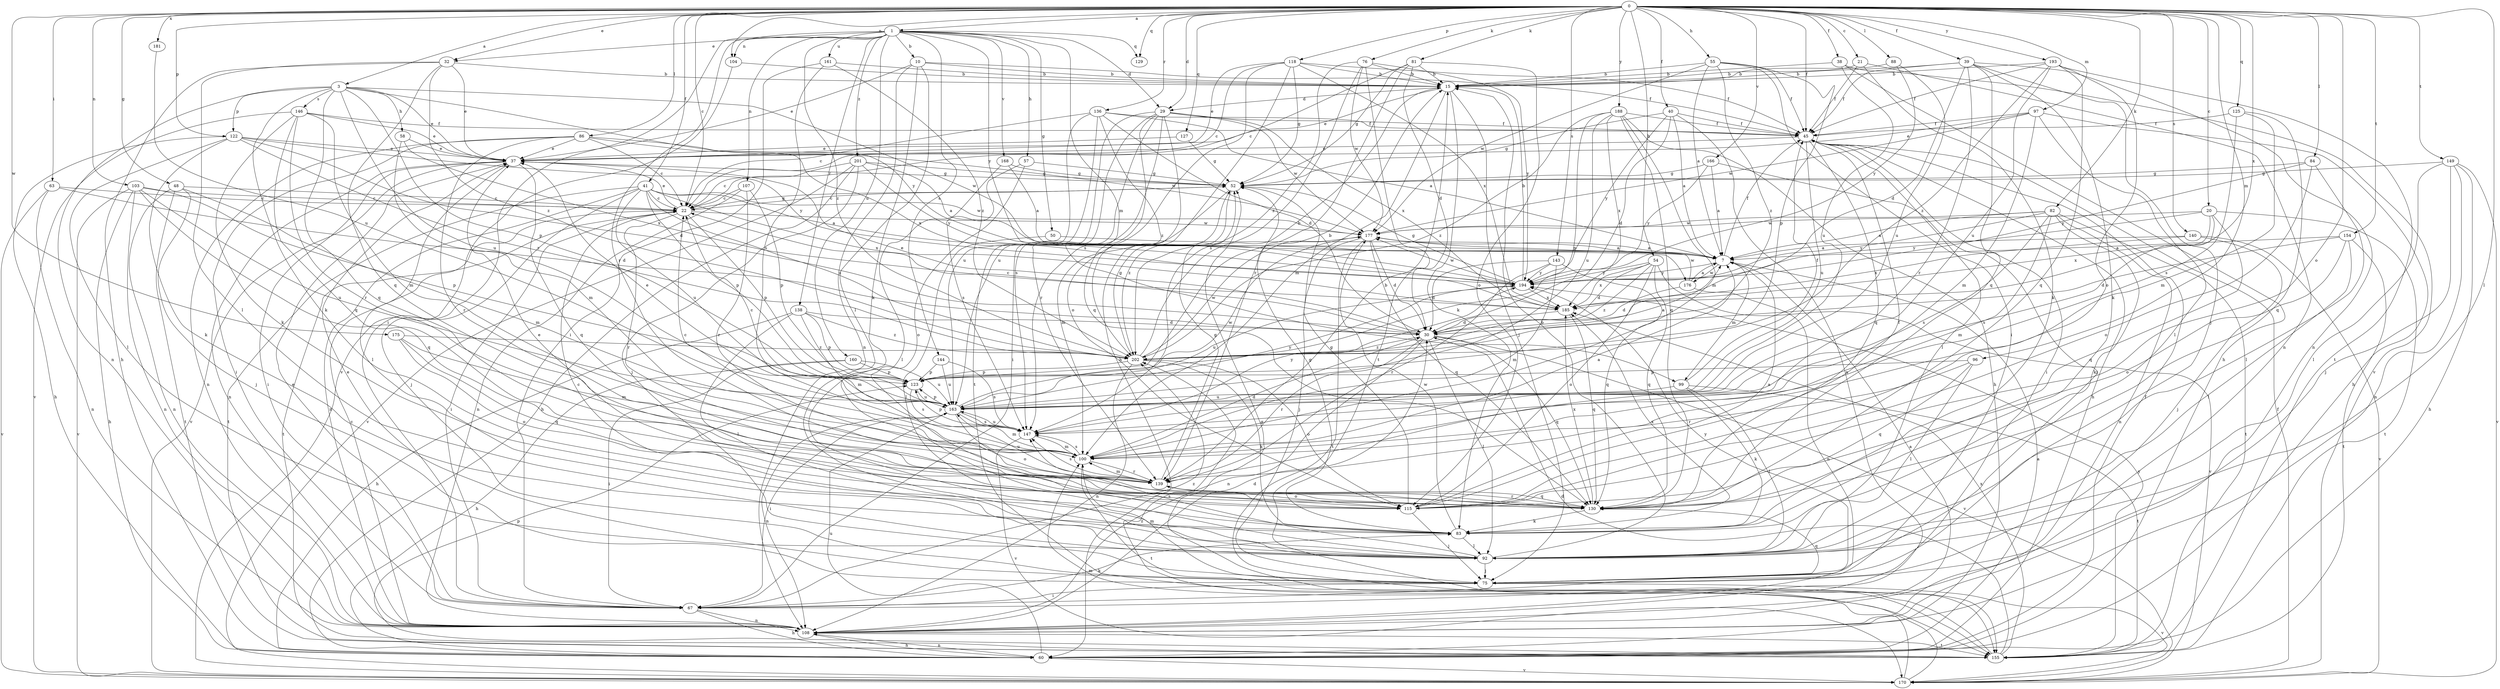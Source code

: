 strict digraph  {
0;
1;
3;
7;
10;
15;
20;
21;
22;
29;
30;
32;
37;
38;
39;
40;
41;
45;
48;
50;
52;
54;
55;
57;
58;
60;
63;
67;
75;
76;
81;
82;
83;
84;
86;
88;
92;
96;
97;
99;
100;
103;
104;
107;
108;
115;
118;
122;
123;
125;
127;
129;
130;
136;
138;
139;
140;
143;
144;
146;
147;
149;
154;
155;
160;
161;
163;
166;
168;
170;
175;
176;
177;
181;
185;
188;
193;
194;
201;
202;
0 -> 1  [label=a];
0 -> 3  [label=a];
0 -> 20  [label=c];
0 -> 21  [label=c];
0 -> 22  [label=c];
0 -> 29  [label=d];
0 -> 32  [label=e];
0 -> 38  [label=f];
0 -> 39  [label=f];
0 -> 40  [label=f];
0 -> 41  [label=f];
0 -> 45  [label=f];
0 -> 48  [label=g];
0 -> 54  [label=h];
0 -> 55  [label=h];
0 -> 63  [label=i];
0 -> 76  [label=k];
0 -> 81  [label=k];
0 -> 82  [label=k];
0 -> 84  [label=l];
0 -> 86  [label=l];
0 -> 88  [label=l];
0 -> 92  [label=l];
0 -> 96  [label=m];
0 -> 97  [label=m];
0 -> 103  [label=n];
0 -> 104  [label=n];
0 -> 115  [label=o];
0 -> 118  [label=p];
0 -> 122  [label=p];
0 -> 125  [label=q];
0 -> 127  [label=q];
0 -> 129  [label=q];
0 -> 136  [label=r];
0 -> 140  [label=s];
0 -> 143  [label=s];
0 -> 149  [label=t];
0 -> 154  [label=t];
0 -> 166  [label=v];
0 -> 175  [label=w];
0 -> 181  [label=x];
0 -> 185  [label=x];
0 -> 188  [label=y];
0 -> 193  [label=y];
1 -> 10  [label=b];
1 -> 29  [label=d];
1 -> 32  [label=e];
1 -> 50  [label=g];
1 -> 57  [label=h];
1 -> 67  [label=i];
1 -> 99  [label=m];
1 -> 104  [label=n];
1 -> 107  [label=n];
1 -> 129  [label=q];
1 -> 138  [label=r];
1 -> 139  [label=r];
1 -> 144  [label=s];
1 -> 160  [label=u];
1 -> 161  [label=u];
1 -> 168  [label=v];
1 -> 194  [label=y];
1 -> 201  [label=z];
1 -> 202  [label=z];
3 -> 37  [label=e];
3 -> 58  [label=h];
3 -> 83  [label=k];
3 -> 108  [label=n];
3 -> 122  [label=p];
3 -> 123  [label=p];
3 -> 130  [label=q];
3 -> 146  [label=s];
3 -> 163  [label=u];
3 -> 176  [label=w];
3 -> 194  [label=y];
7 -> 45  [label=f];
7 -> 99  [label=m];
7 -> 176  [label=w];
7 -> 194  [label=y];
10 -> 15  [label=b];
10 -> 37  [label=e];
10 -> 45  [label=f];
10 -> 83  [label=k];
10 -> 92  [label=l];
10 -> 108  [label=n];
15 -> 29  [label=d];
15 -> 37  [label=e];
15 -> 75  [label=j];
15 -> 83  [label=k];
15 -> 100  [label=m];
20 -> 130  [label=q];
20 -> 147  [label=s];
20 -> 155  [label=t];
20 -> 177  [label=w];
20 -> 185  [label=x];
20 -> 194  [label=y];
21 -> 15  [label=b];
21 -> 45  [label=f];
21 -> 83  [label=k];
21 -> 108  [label=n];
22 -> 37  [label=e];
22 -> 52  [label=g];
22 -> 67  [label=i];
22 -> 123  [label=p];
22 -> 139  [label=r];
22 -> 155  [label=t];
22 -> 177  [label=w];
29 -> 45  [label=f];
29 -> 67  [label=i];
29 -> 115  [label=o];
29 -> 130  [label=q];
29 -> 139  [label=r];
29 -> 147  [label=s];
29 -> 163  [label=u];
29 -> 177  [label=w];
29 -> 185  [label=x];
30 -> 22  [label=c];
30 -> 37  [label=e];
30 -> 92  [label=l];
30 -> 108  [label=n];
30 -> 130  [label=q];
30 -> 139  [label=r];
30 -> 170  [label=v];
30 -> 202  [label=z];
32 -> 15  [label=b];
32 -> 37  [label=e];
32 -> 60  [label=h];
32 -> 92  [label=l];
32 -> 130  [label=q];
32 -> 202  [label=z];
37 -> 52  [label=g];
37 -> 67  [label=i];
37 -> 92  [label=l];
37 -> 108  [label=n];
37 -> 130  [label=q];
37 -> 170  [label=v];
38 -> 15  [label=b];
38 -> 60  [label=h];
38 -> 163  [label=u];
38 -> 170  [label=v];
39 -> 15  [label=b];
39 -> 30  [label=d];
39 -> 45  [label=f];
39 -> 75  [label=j];
39 -> 83  [label=k];
39 -> 108  [label=n];
39 -> 130  [label=q];
39 -> 139  [label=r];
40 -> 7  [label=a];
40 -> 30  [label=d];
40 -> 45  [label=f];
40 -> 52  [label=g];
40 -> 108  [label=n];
40 -> 194  [label=y];
41 -> 7  [label=a];
41 -> 22  [label=c];
41 -> 75  [label=j];
41 -> 108  [label=n];
41 -> 123  [label=p];
41 -> 155  [label=t];
41 -> 163  [label=u];
41 -> 177  [label=w];
41 -> 185  [label=x];
41 -> 202  [label=z];
45 -> 37  [label=e];
45 -> 60  [label=h];
45 -> 67  [label=i];
45 -> 92  [label=l];
45 -> 130  [label=q];
45 -> 163  [label=u];
48 -> 22  [label=c];
48 -> 75  [label=j];
48 -> 100  [label=m];
48 -> 108  [label=n];
48 -> 155  [label=t];
50 -> 7  [label=a];
50 -> 92  [label=l];
52 -> 22  [label=c];
52 -> 100  [label=m];
52 -> 202  [label=z];
54 -> 30  [label=d];
54 -> 115  [label=o];
54 -> 130  [label=q];
54 -> 170  [label=v];
54 -> 185  [label=x];
54 -> 194  [label=y];
54 -> 202  [label=z];
55 -> 7  [label=a];
55 -> 15  [label=b];
55 -> 45  [label=f];
55 -> 67  [label=i];
55 -> 123  [label=p];
55 -> 177  [label=w];
55 -> 202  [label=z];
57 -> 52  [label=g];
57 -> 115  [label=o];
57 -> 147  [label=s];
58 -> 37  [label=e];
58 -> 100  [label=m];
58 -> 185  [label=x];
60 -> 7  [label=a];
60 -> 45  [label=f];
60 -> 108  [label=n];
60 -> 163  [label=u];
60 -> 170  [label=v];
63 -> 22  [label=c];
63 -> 30  [label=d];
63 -> 108  [label=n];
63 -> 170  [label=v];
67 -> 37  [label=e];
67 -> 60  [label=h];
67 -> 83  [label=k];
67 -> 108  [label=n];
67 -> 202  [label=z];
75 -> 37  [label=e];
75 -> 67  [label=i];
75 -> 100  [label=m];
75 -> 130  [label=q];
75 -> 170  [label=v];
75 -> 194  [label=y];
76 -> 15  [label=b];
76 -> 147  [label=s];
76 -> 155  [label=t];
76 -> 177  [label=w];
76 -> 194  [label=y];
76 -> 202  [label=z];
81 -> 15  [label=b];
81 -> 22  [label=c];
81 -> 30  [label=d];
81 -> 52  [label=g];
81 -> 115  [label=o];
81 -> 139  [label=r];
82 -> 7  [label=a];
82 -> 83  [label=k];
82 -> 100  [label=m];
82 -> 108  [label=n];
82 -> 147  [label=s];
82 -> 155  [label=t];
82 -> 177  [label=w];
82 -> 194  [label=y];
83 -> 52  [label=g];
83 -> 92  [label=l];
83 -> 177  [label=w];
83 -> 185  [label=x];
84 -> 52  [label=g];
84 -> 92  [label=l];
84 -> 115  [label=o];
84 -> 194  [label=y];
86 -> 22  [label=c];
86 -> 37  [label=e];
86 -> 67  [label=i];
86 -> 108  [label=n];
86 -> 139  [label=r];
86 -> 177  [label=w];
86 -> 185  [label=x];
88 -> 15  [label=b];
88 -> 163  [label=u];
88 -> 194  [label=y];
92 -> 15  [label=b];
92 -> 22  [label=c];
92 -> 75  [label=j];
92 -> 147  [label=s];
96 -> 92  [label=l];
96 -> 123  [label=p];
96 -> 130  [label=q];
96 -> 139  [label=r];
97 -> 37  [label=e];
97 -> 45  [label=f];
97 -> 60  [label=h];
97 -> 92  [label=l];
97 -> 100  [label=m];
97 -> 177  [label=w];
99 -> 45  [label=f];
99 -> 83  [label=k];
99 -> 92  [label=l];
99 -> 155  [label=t];
99 -> 163  [label=u];
100 -> 7  [label=a];
100 -> 22  [label=c];
100 -> 30  [label=d];
100 -> 139  [label=r];
100 -> 147  [label=s];
100 -> 155  [label=t];
103 -> 22  [label=c];
103 -> 60  [label=h];
103 -> 108  [label=n];
103 -> 123  [label=p];
103 -> 130  [label=q];
103 -> 163  [label=u];
103 -> 170  [label=v];
104 -> 15  [label=b];
104 -> 170  [label=v];
107 -> 22  [label=c];
107 -> 108  [label=n];
107 -> 123  [label=p];
107 -> 139  [label=r];
108 -> 7  [label=a];
108 -> 22  [label=c];
108 -> 30  [label=d];
108 -> 60  [label=h];
108 -> 155  [label=t];
115 -> 7  [label=a];
115 -> 37  [label=e];
115 -> 45  [label=f];
115 -> 52  [label=g];
115 -> 75  [label=j];
118 -> 15  [label=b];
118 -> 22  [label=c];
118 -> 37  [label=e];
118 -> 45  [label=f];
118 -> 52  [label=g];
118 -> 60  [label=h];
118 -> 147  [label=s];
118 -> 185  [label=x];
122 -> 30  [label=d];
122 -> 37  [label=e];
122 -> 60  [label=h];
122 -> 83  [label=k];
122 -> 92  [label=l];
122 -> 194  [label=y];
122 -> 202  [label=z];
123 -> 15  [label=b];
123 -> 147  [label=s];
123 -> 163  [label=u];
125 -> 45  [label=f];
125 -> 100  [label=m];
125 -> 130  [label=q];
125 -> 147  [label=s];
127 -> 37  [label=e];
127 -> 52  [label=g];
130 -> 83  [label=k];
130 -> 139  [label=r];
130 -> 185  [label=x];
136 -> 7  [label=a];
136 -> 22  [label=c];
136 -> 30  [label=d];
136 -> 45  [label=f];
136 -> 155  [label=t];
136 -> 163  [label=u];
136 -> 202  [label=z];
138 -> 30  [label=d];
138 -> 60  [label=h];
138 -> 92  [label=l];
138 -> 100  [label=m];
138 -> 123  [label=p];
138 -> 202  [label=z];
139 -> 15  [label=b];
139 -> 52  [label=g];
139 -> 100  [label=m];
139 -> 115  [label=o];
139 -> 130  [label=q];
139 -> 147  [label=s];
139 -> 163  [label=u];
140 -> 7  [label=a];
140 -> 75  [label=j];
140 -> 170  [label=v];
140 -> 185  [label=x];
143 -> 30  [label=d];
143 -> 100  [label=m];
143 -> 130  [label=q];
143 -> 139  [label=r];
143 -> 194  [label=y];
144 -> 123  [label=p];
144 -> 147  [label=s];
144 -> 163  [label=u];
146 -> 37  [label=e];
146 -> 45  [label=f];
146 -> 83  [label=k];
146 -> 100  [label=m];
146 -> 130  [label=q];
146 -> 139  [label=r];
146 -> 170  [label=v];
147 -> 100  [label=m];
147 -> 123  [label=p];
147 -> 163  [label=u];
147 -> 170  [label=v];
147 -> 194  [label=y];
149 -> 52  [label=g];
149 -> 60  [label=h];
149 -> 75  [label=j];
149 -> 92  [label=l];
149 -> 108  [label=n];
149 -> 170  [label=v];
154 -> 7  [label=a];
154 -> 30  [label=d];
154 -> 92  [label=l];
154 -> 115  [label=o];
154 -> 155  [label=t];
155 -> 30  [label=d];
155 -> 52  [label=g];
155 -> 123  [label=p];
155 -> 185  [label=x];
155 -> 194  [label=y];
160 -> 60  [label=h];
160 -> 67  [label=i];
160 -> 123  [label=p];
160 -> 163  [label=u];
161 -> 15  [label=b];
161 -> 67  [label=i];
161 -> 147  [label=s];
161 -> 202  [label=z];
163 -> 22  [label=c];
163 -> 37  [label=e];
163 -> 67  [label=i];
163 -> 100  [label=m];
163 -> 108  [label=n];
163 -> 115  [label=o];
163 -> 123  [label=p];
163 -> 147  [label=s];
163 -> 177  [label=w];
163 -> 194  [label=y];
166 -> 7  [label=a];
166 -> 52  [label=g];
166 -> 75  [label=j];
166 -> 194  [label=y];
168 -> 7  [label=a];
168 -> 52  [label=g];
168 -> 92  [label=l];
170 -> 45  [label=f];
170 -> 100  [label=m];
170 -> 202  [label=z];
175 -> 100  [label=m];
175 -> 115  [label=o];
175 -> 130  [label=q];
175 -> 202  [label=z];
176 -> 7  [label=a];
176 -> 30  [label=d];
176 -> 108  [label=n];
176 -> 177  [label=w];
177 -> 7  [label=a];
177 -> 30  [label=d];
177 -> 75  [label=j];
177 -> 130  [label=q];
177 -> 155  [label=t];
181 -> 163  [label=u];
185 -> 30  [label=d];
185 -> 130  [label=q];
188 -> 45  [label=f];
188 -> 60  [label=h];
188 -> 100  [label=m];
188 -> 123  [label=p];
188 -> 130  [label=q];
188 -> 163  [label=u];
188 -> 185  [label=x];
188 -> 202  [label=z];
193 -> 15  [label=b];
193 -> 45  [label=f];
193 -> 115  [label=o];
193 -> 130  [label=q];
193 -> 155  [label=t];
193 -> 163  [label=u];
193 -> 202  [label=z];
194 -> 15  [label=b];
194 -> 52  [label=g];
194 -> 163  [label=u];
194 -> 177  [label=w];
194 -> 185  [label=x];
201 -> 7  [label=a];
201 -> 22  [label=c];
201 -> 52  [label=g];
201 -> 60  [label=h];
201 -> 75  [label=j];
201 -> 170  [label=v];
201 -> 194  [label=y];
202 -> 7  [label=a];
202 -> 15  [label=b];
202 -> 52  [label=g];
202 -> 83  [label=k];
202 -> 108  [label=n];
202 -> 115  [label=o];
202 -> 123  [label=p];
202 -> 177  [label=w];
}
